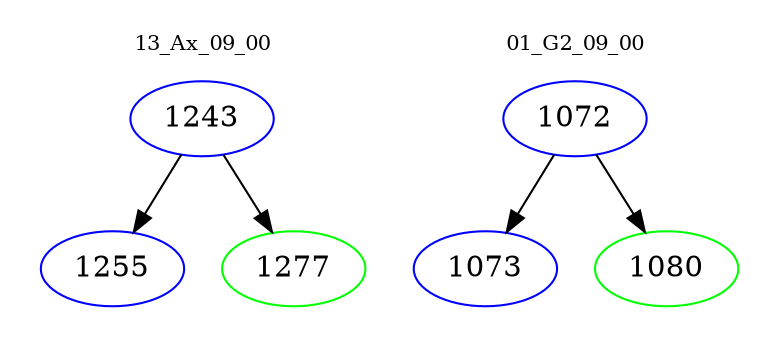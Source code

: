digraph{
subgraph cluster_0 {
color = white
label = "13_Ax_09_00";
fontsize=10;
T0_1243 [label="1243", color="blue"]
T0_1243 -> T0_1255 [color="black"]
T0_1255 [label="1255", color="blue"]
T0_1243 -> T0_1277 [color="black"]
T0_1277 [label="1277", color="green"]
}
subgraph cluster_1 {
color = white
label = "01_G2_09_00";
fontsize=10;
T1_1072 [label="1072", color="blue"]
T1_1072 -> T1_1073 [color="black"]
T1_1073 [label="1073", color="blue"]
T1_1072 -> T1_1080 [color="black"]
T1_1080 [label="1080", color="green"]
}
}
